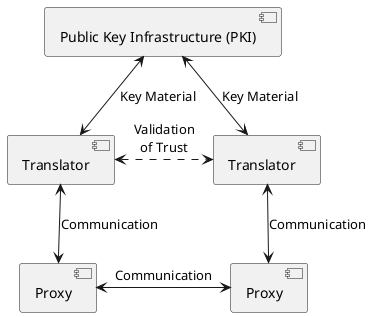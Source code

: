 @startuml

component "Public Key Infrastructure (PKI)" as pki

component "Translator" as t_a
component "Translator" as t_b

component "Proxy" as p_a
component "Proxy" as p_b

pki <--> t_a : Key Material
pki <--> t_b : Key Material

t_a <--> p_a : Communication
t_b <--> p_b : Communication

t_a <.> t_b : Validation\nof Trust

p_a <-> p_b : Communication

@enduml
